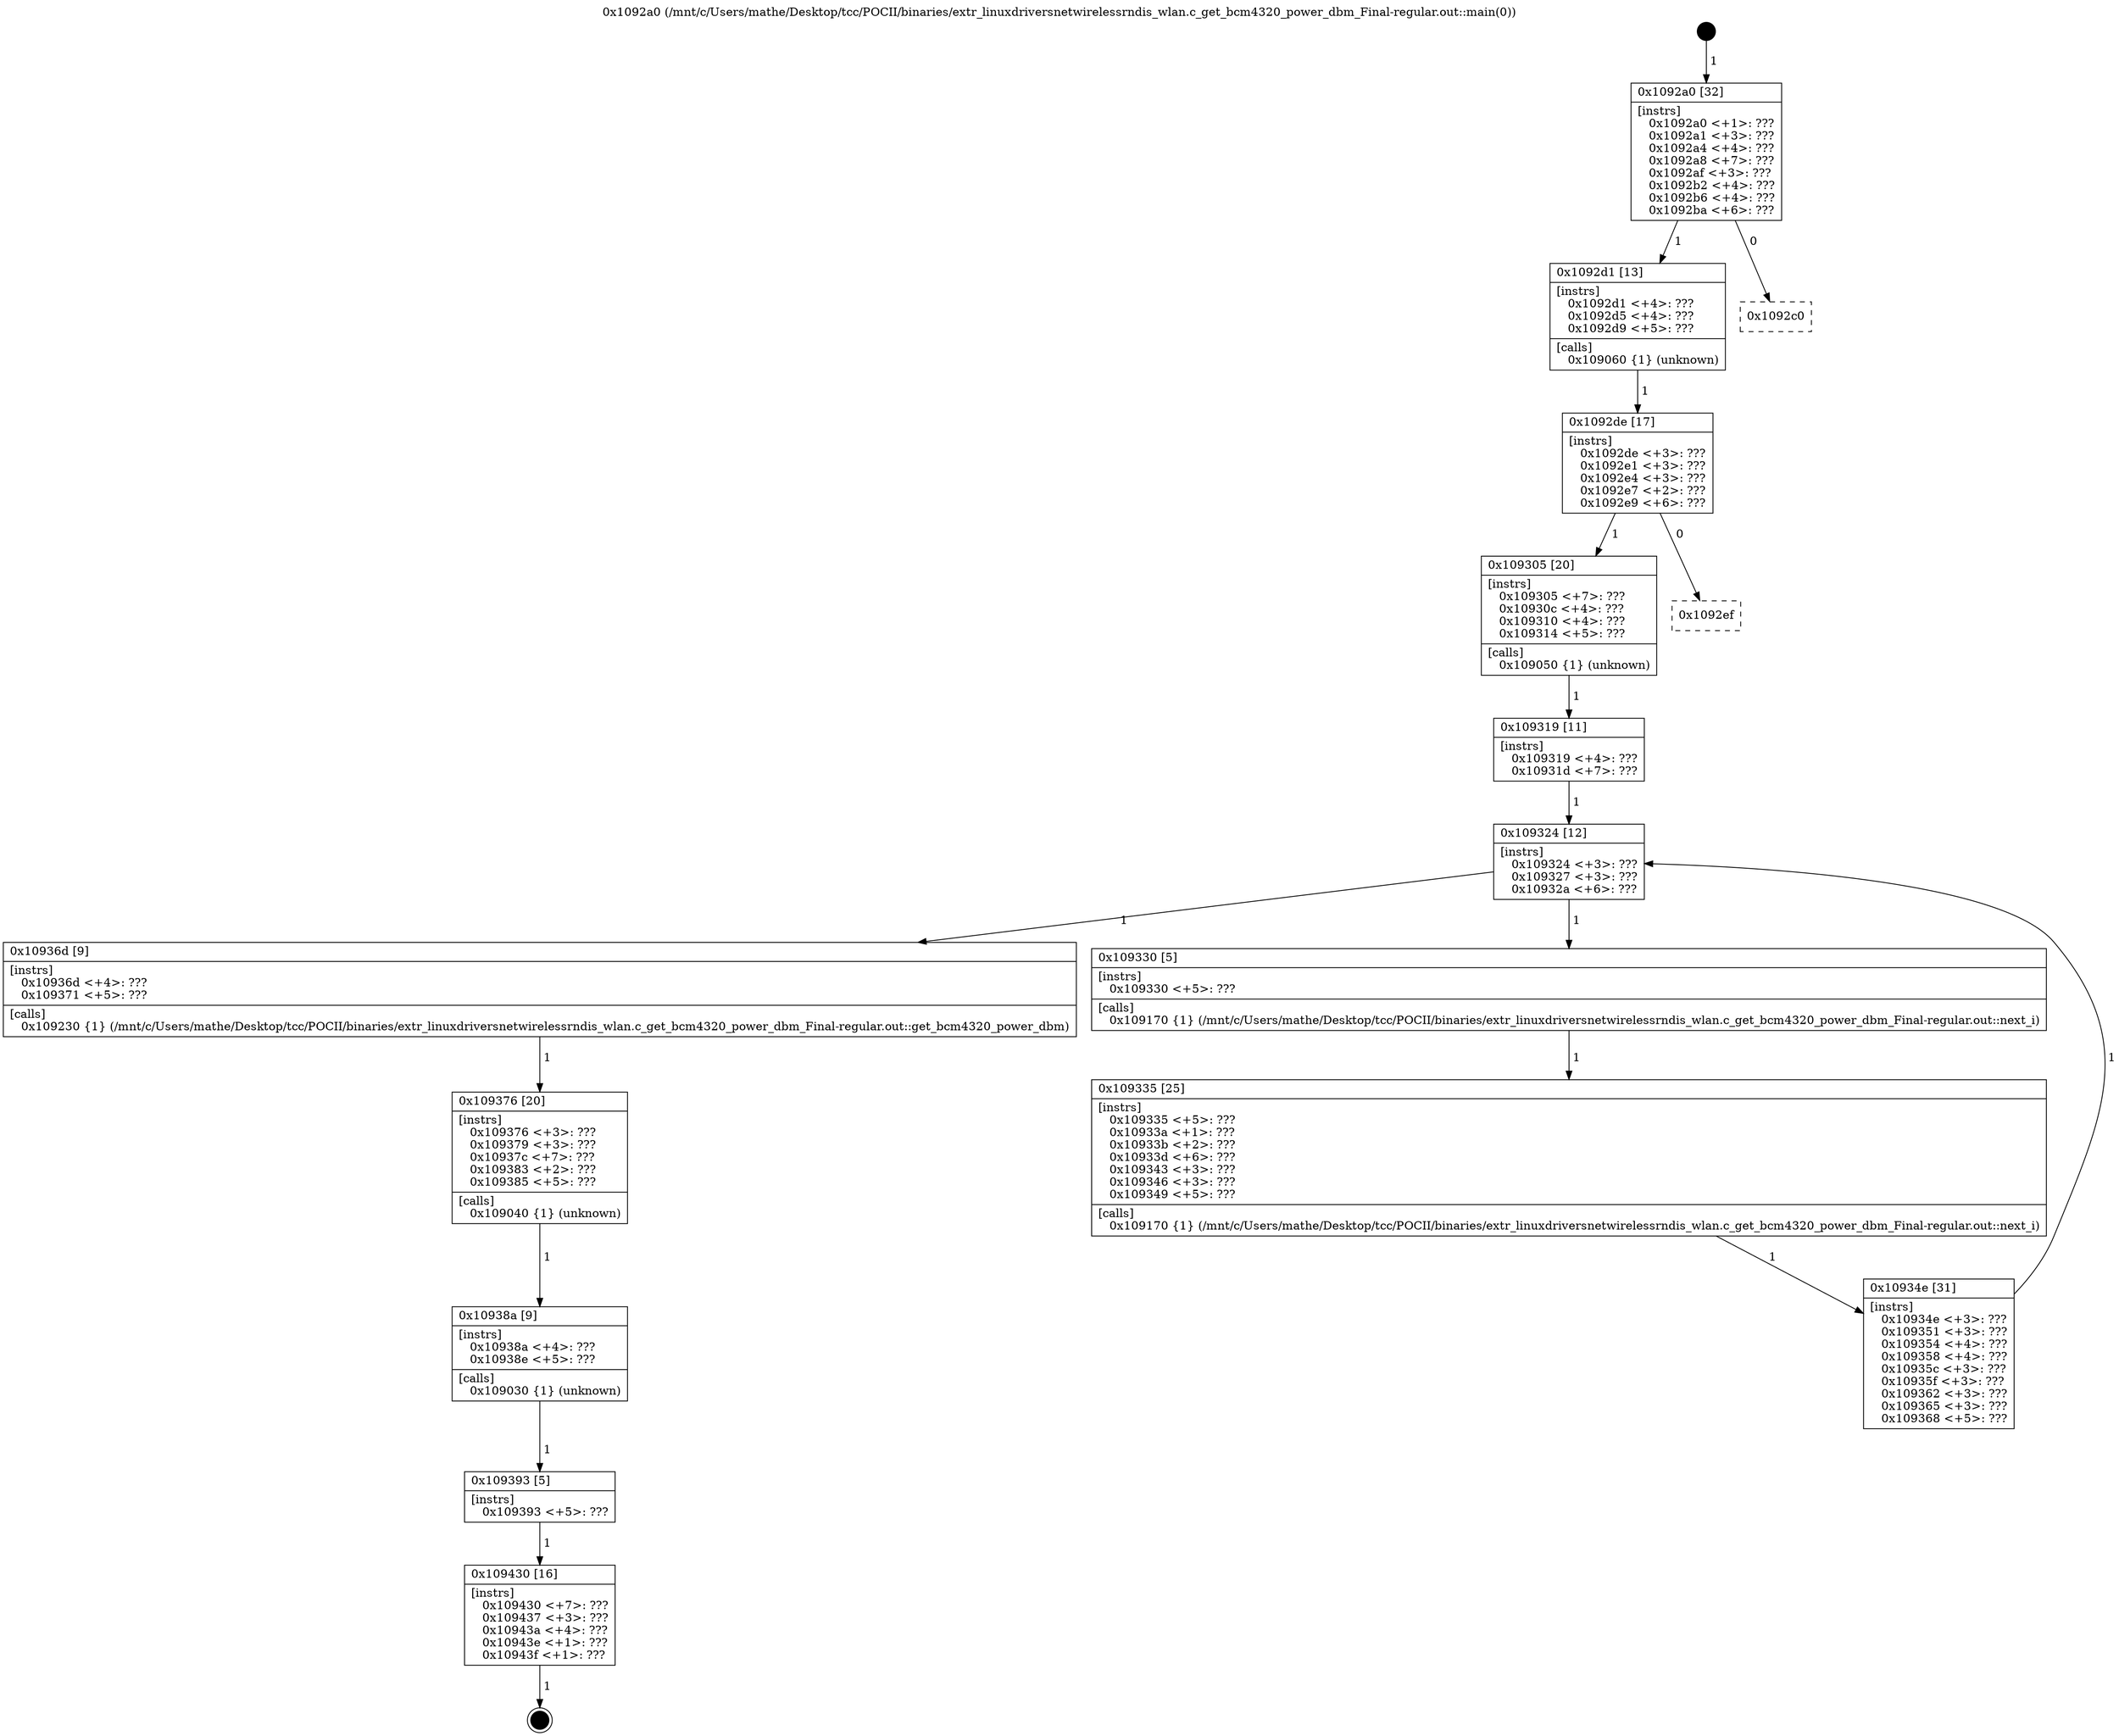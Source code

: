 digraph "0x1092a0" {
  label = "0x1092a0 (/mnt/c/Users/mathe/Desktop/tcc/POCII/binaries/extr_linuxdriversnetwirelessrndis_wlan.c_get_bcm4320_power_dbm_Final-regular.out::main(0))"
  labelloc = "t"
  node[shape=record]

  Entry [label="",width=0.3,height=0.3,shape=circle,fillcolor=black,style=filled]
  "0x1092a0" [label="{
     0x1092a0 [32]\l
     | [instrs]\l
     &nbsp;&nbsp;0x1092a0 \<+1\>: ???\l
     &nbsp;&nbsp;0x1092a1 \<+3\>: ???\l
     &nbsp;&nbsp;0x1092a4 \<+4\>: ???\l
     &nbsp;&nbsp;0x1092a8 \<+7\>: ???\l
     &nbsp;&nbsp;0x1092af \<+3\>: ???\l
     &nbsp;&nbsp;0x1092b2 \<+4\>: ???\l
     &nbsp;&nbsp;0x1092b6 \<+4\>: ???\l
     &nbsp;&nbsp;0x1092ba \<+6\>: ???\l
  }"]
  "0x1092d1" [label="{
     0x1092d1 [13]\l
     | [instrs]\l
     &nbsp;&nbsp;0x1092d1 \<+4\>: ???\l
     &nbsp;&nbsp;0x1092d5 \<+4\>: ???\l
     &nbsp;&nbsp;0x1092d9 \<+5\>: ???\l
     | [calls]\l
     &nbsp;&nbsp;0x109060 \{1\} (unknown)\l
  }"]
  "0x1092c0" [label="{
     0x1092c0\l
  }", style=dashed]
  "0x1092de" [label="{
     0x1092de [17]\l
     | [instrs]\l
     &nbsp;&nbsp;0x1092de \<+3\>: ???\l
     &nbsp;&nbsp;0x1092e1 \<+3\>: ???\l
     &nbsp;&nbsp;0x1092e4 \<+3\>: ???\l
     &nbsp;&nbsp;0x1092e7 \<+2\>: ???\l
     &nbsp;&nbsp;0x1092e9 \<+6\>: ???\l
  }"]
  "0x109305" [label="{
     0x109305 [20]\l
     | [instrs]\l
     &nbsp;&nbsp;0x109305 \<+7\>: ???\l
     &nbsp;&nbsp;0x10930c \<+4\>: ???\l
     &nbsp;&nbsp;0x109310 \<+4\>: ???\l
     &nbsp;&nbsp;0x109314 \<+5\>: ???\l
     | [calls]\l
     &nbsp;&nbsp;0x109050 \{1\} (unknown)\l
  }"]
  "0x1092ef" [label="{
     0x1092ef\l
  }", style=dashed]
  "0x109324" [label="{
     0x109324 [12]\l
     | [instrs]\l
     &nbsp;&nbsp;0x109324 \<+3\>: ???\l
     &nbsp;&nbsp;0x109327 \<+3\>: ???\l
     &nbsp;&nbsp;0x10932a \<+6\>: ???\l
  }"]
  "0x10936d" [label="{
     0x10936d [9]\l
     | [instrs]\l
     &nbsp;&nbsp;0x10936d \<+4\>: ???\l
     &nbsp;&nbsp;0x109371 \<+5\>: ???\l
     | [calls]\l
     &nbsp;&nbsp;0x109230 \{1\} (/mnt/c/Users/mathe/Desktop/tcc/POCII/binaries/extr_linuxdriversnetwirelessrndis_wlan.c_get_bcm4320_power_dbm_Final-regular.out::get_bcm4320_power_dbm)\l
  }"]
  "0x109330" [label="{
     0x109330 [5]\l
     | [instrs]\l
     &nbsp;&nbsp;0x109330 \<+5\>: ???\l
     | [calls]\l
     &nbsp;&nbsp;0x109170 \{1\} (/mnt/c/Users/mathe/Desktop/tcc/POCII/binaries/extr_linuxdriversnetwirelessrndis_wlan.c_get_bcm4320_power_dbm_Final-regular.out::next_i)\l
  }"]
  "0x109335" [label="{
     0x109335 [25]\l
     | [instrs]\l
     &nbsp;&nbsp;0x109335 \<+5\>: ???\l
     &nbsp;&nbsp;0x10933a \<+1\>: ???\l
     &nbsp;&nbsp;0x10933b \<+2\>: ???\l
     &nbsp;&nbsp;0x10933d \<+6\>: ???\l
     &nbsp;&nbsp;0x109343 \<+3\>: ???\l
     &nbsp;&nbsp;0x109346 \<+3\>: ???\l
     &nbsp;&nbsp;0x109349 \<+5\>: ???\l
     | [calls]\l
     &nbsp;&nbsp;0x109170 \{1\} (/mnt/c/Users/mathe/Desktop/tcc/POCII/binaries/extr_linuxdriversnetwirelessrndis_wlan.c_get_bcm4320_power_dbm_Final-regular.out::next_i)\l
  }"]
  "0x10934e" [label="{
     0x10934e [31]\l
     | [instrs]\l
     &nbsp;&nbsp;0x10934e \<+3\>: ???\l
     &nbsp;&nbsp;0x109351 \<+3\>: ???\l
     &nbsp;&nbsp;0x109354 \<+4\>: ???\l
     &nbsp;&nbsp;0x109358 \<+4\>: ???\l
     &nbsp;&nbsp;0x10935c \<+3\>: ???\l
     &nbsp;&nbsp;0x10935f \<+3\>: ???\l
     &nbsp;&nbsp;0x109362 \<+3\>: ???\l
     &nbsp;&nbsp;0x109365 \<+3\>: ???\l
     &nbsp;&nbsp;0x109368 \<+5\>: ???\l
  }"]
  "0x109319" [label="{
     0x109319 [11]\l
     | [instrs]\l
     &nbsp;&nbsp;0x109319 \<+4\>: ???\l
     &nbsp;&nbsp;0x10931d \<+7\>: ???\l
  }"]
  "0x109376" [label="{
     0x109376 [20]\l
     | [instrs]\l
     &nbsp;&nbsp;0x109376 \<+3\>: ???\l
     &nbsp;&nbsp;0x109379 \<+3\>: ???\l
     &nbsp;&nbsp;0x10937c \<+7\>: ???\l
     &nbsp;&nbsp;0x109383 \<+2\>: ???\l
     &nbsp;&nbsp;0x109385 \<+5\>: ???\l
     | [calls]\l
     &nbsp;&nbsp;0x109040 \{1\} (unknown)\l
  }"]
  "0x10938a" [label="{
     0x10938a [9]\l
     | [instrs]\l
     &nbsp;&nbsp;0x10938a \<+4\>: ???\l
     &nbsp;&nbsp;0x10938e \<+5\>: ???\l
     | [calls]\l
     &nbsp;&nbsp;0x109030 \{1\} (unknown)\l
  }"]
  "0x109393" [label="{
     0x109393 [5]\l
     | [instrs]\l
     &nbsp;&nbsp;0x109393 \<+5\>: ???\l
  }"]
  "0x109430" [label="{
     0x109430 [16]\l
     | [instrs]\l
     &nbsp;&nbsp;0x109430 \<+7\>: ???\l
     &nbsp;&nbsp;0x109437 \<+3\>: ???\l
     &nbsp;&nbsp;0x10943a \<+4\>: ???\l
     &nbsp;&nbsp;0x10943e \<+1\>: ???\l
     &nbsp;&nbsp;0x10943f \<+1\>: ???\l
  }"]
  Exit [label="",width=0.3,height=0.3,shape=circle,fillcolor=black,style=filled,peripheries=2]
  Entry -> "0x1092a0" [label=" 1"]
  "0x1092a0" -> "0x1092d1" [label=" 1"]
  "0x1092a0" -> "0x1092c0" [label=" 0"]
  "0x1092d1" -> "0x1092de" [label=" 1"]
  "0x1092de" -> "0x109305" [label=" 1"]
  "0x1092de" -> "0x1092ef" [label=" 0"]
  "0x109305" -> "0x109319" [label=" 1"]
  "0x109324" -> "0x10936d" [label=" 1"]
  "0x109324" -> "0x109330" [label=" 1"]
  "0x109330" -> "0x109335" [label=" 1"]
  "0x109335" -> "0x10934e" [label=" 1"]
  "0x109319" -> "0x109324" [label=" 1"]
  "0x10934e" -> "0x109324" [label=" 1"]
  "0x10936d" -> "0x109376" [label=" 1"]
  "0x109376" -> "0x10938a" [label=" 1"]
  "0x10938a" -> "0x109393" [label=" 1"]
  "0x109393" -> "0x109430" [label=" 1"]
  "0x109430" -> Exit [label=" 1"]
}
